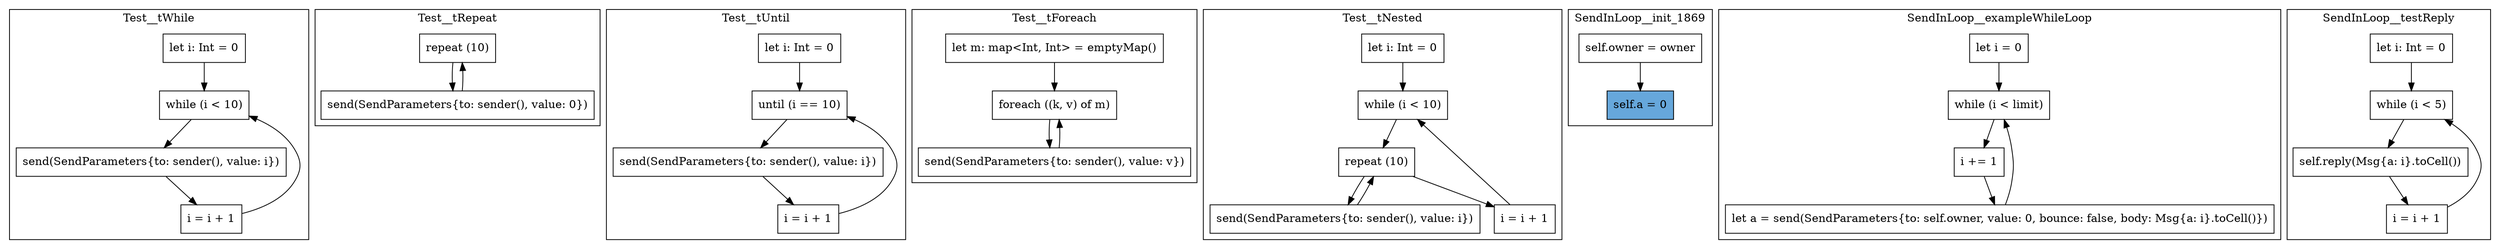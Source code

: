 digraph "send-in-loop" {
    node [shape=box];
    subgraph "cluster_Test__tWhile" {
        label="Test__tWhile";
        "Test__tWhile_148" [label="let i: Int = 0"];
        "Test__tWhile_149" [label="while (i < 10)"];
        "Test__tWhile_151" [label="send(SendParameters{to: sender(), value: i})"];
        "Test__tWhile_153" [label="i = i + 1"];
        "Test__tWhile_148" -> "Test__tWhile_149";
        "Test__tWhile_149" -> "Test__tWhile_151";
        "Test__tWhile_151" -> "Test__tWhile_153";
        "Test__tWhile_153" -> "Test__tWhile_149";
    }
    subgraph "cluster_Test__tRepeat" {
        label="Test__tRepeat";
        "Test__tRepeat_156" [label="repeat (10)"];
        "Test__tRepeat_157" [label="send(SendParameters{to: sender(), value: 0})"];
        "Test__tRepeat_156" -> "Test__tRepeat_157";
        "Test__tRepeat_157" -> "Test__tRepeat_156";
    }
    subgraph "cluster_Test__tUntil" {
        label="Test__tUntil";
        "Test__tUntil_160" [label="let i: Int = 0"];
        "Test__tUntil_161" [label="until (i == 10)"];
        "Test__tUntil_163" [label="send(SendParameters{to: sender(), value: i})"];
        "Test__tUntil_165" [label="i = i + 1"];
        "Test__tUntil_160" -> "Test__tUntil_161";
        "Test__tUntil_161" -> "Test__tUntil_163";
        "Test__tUntil_163" -> "Test__tUntil_165";
        "Test__tUntil_165" -> "Test__tUntil_161";
    }
    subgraph "cluster_Test__tForeach" {
        label="Test__tForeach";
        "Test__tForeach_168" [label="let m: map<Int, Int> = emptyMap()"];
        "Test__tForeach_169" [label="foreach ((k, v) of m)"];
        "Test__tForeach_171" [label="send(SendParameters{to: sender(), value: v})"];
        "Test__tForeach_168" -> "Test__tForeach_169";
        "Test__tForeach_169" -> "Test__tForeach_171";
        "Test__tForeach_171" -> "Test__tForeach_169";
    }
    subgraph "cluster_Test__tNested" {
        label="Test__tNested";
        "Test__tNested_174" [label="let i: Int = 0"];
        "Test__tNested_175" [label="while (i < 10)"];
        "Test__tNested_177" [label="repeat (10)"];
        "Test__tNested_179" [label="send(SendParameters{to: sender(), value: i})"];
        "Test__tNested_182" [label="i = i + 1"];
        "Test__tNested_174" -> "Test__tNested_175";
        "Test__tNested_175" -> "Test__tNested_177";
        "Test__tNested_177" -> "Test__tNested_179";
        "Test__tNested_179" -> "Test__tNested_177";
        "Test__tNested_177" -> "Test__tNested_182";
        "Test__tNested_182" -> "Test__tNested_175";
    }
    subgraph "cluster_SendInLoop__init_1869" {
        label="SendInLoop__init_1869";
        "SendInLoop__init_1869_186" [label="self.owner = owner"];
        "SendInLoop__init_1869_187" [label="self.a = 0",style=filled,fillcolor="#66A7DB"];
        "SendInLoop__init_1869_186" -> "SendInLoop__init_1869_187";
    }
    subgraph "cluster_SendInLoop__exampleWhileLoop" {
        label="SendInLoop__exampleWhileLoop";
        "SendInLoop__exampleWhileLoop_189" [label="let i = 0"];
        "SendInLoop__exampleWhileLoop_190" [label="while (i < limit)"];
        "SendInLoop__exampleWhileLoop_192" [label="i += 1"];
        "SendInLoop__exampleWhileLoop_194" [label="let a = send(SendParameters{to: self.owner, value: 0, bounce: false, body: Msg{a: i}.toCell()})"];
        "SendInLoop__exampleWhileLoop_189" -> "SendInLoop__exampleWhileLoop_190";
        "SendInLoop__exampleWhileLoop_190" -> "SendInLoop__exampleWhileLoop_192";
        "SendInLoop__exampleWhileLoop_192" -> "SendInLoop__exampleWhileLoop_194";
        "SendInLoop__exampleWhileLoop_194" -> "SendInLoop__exampleWhileLoop_190";
    }
    subgraph "cluster_SendInLoop__testReply" {
        label="SendInLoop__testReply";
        "SendInLoop__testReply_197" [label="let i: Int = 0"];
        "SendInLoop__testReply_198" [label="while (i < 5)"];
        "SendInLoop__testReply_200" [label="self.reply(Msg{a: i}.toCell())"];
        "SendInLoop__testReply_202" [label="i = i + 1"];
        "SendInLoop__testReply_197" -> "SendInLoop__testReply_198";
        "SendInLoop__testReply_198" -> "SendInLoop__testReply_200";
        "SendInLoop__testReply_200" -> "SendInLoop__testReply_202";
        "SendInLoop__testReply_202" -> "SendInLoop__testReply_198";
    }
}
